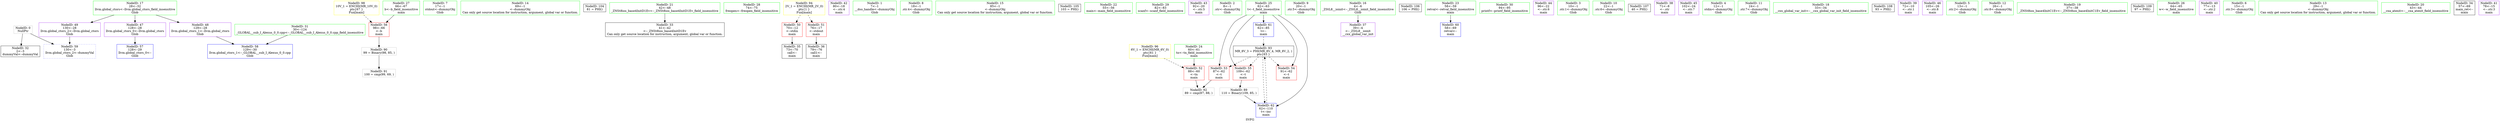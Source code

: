digraph "SVFG" {
	label="SVFG";

	Node0x55695761ad40 [shape=record,color=grey,label="{NodeID: 0\nNullPtr}"];
	Node0x55695761ad40 -> Node0x55695762c4d0[style=solid];
	Node0x55695761ad40 -> Node0x55695762ec30[style=solid];
	Node0x5569576304b0 [shape=record,color=grey,label="{NodeID: 90\n99 = Binary(98, 85, )\n}"];
	Node0x5569576304b0 -> Node0x556957630630[style=solid];
	Node0x556957629770 [shape=record,color=green,label="{NodeID: 7\n17\<--1\nstdout\<--dummyObj\nGlob }"];
	Node0x55695762b420 [shape=record,color=green,label="{NodeID: 14\n69\<--1\n\<--dummyObj\nCan only get source location for instruction, argument, global var or function.}"];
	Node0x5569574df580 [shape=record,color=black,label="{NodeID: 104\n81 = PHI()\n}"];
	Node0x55695762bac0 [shape=record,color=green,label="{NodeID: 21\n42\<--48\n_ZNSt8ios_base4InitD1Ev\<--_ZNSt8ios_base4InitD1Ev_field_insensitive\n}"];
	Node0x55695762bac0 -> Node0x55695762c5d0[style=solid];
	Node0x55695762c0d0 [shape=record,color=green,label="{NodeID: 28\n74\<--75\nfreopen\<--freopen_field_insensitive\n}"];
	Node0x55695762c7a0 [shape=record,color=black,label="{NodeID: 35\n73\<--70\ncall\<--\nmain\n}"];
	Node0x55695762cd50 [shape=record,color=purple,label="{NodeID: 42\n80\<--18\n\<--.str.4\nmain\n}"];
	Node0x55695762e380 [shape=record,color=purple,label="{NodeID: 49\n130\<--28\nllvm.global_ctors_2\<--llvm.global_ctors\nGlob }"];
	Node0x55695762e380 -> Node0x55695762ec30[style=solid];
	Node0x55695762e960 [shape=record,color=red,label="{NodeID: 56\n98\<--66\n\<--b\nmain\n}"];
	Node0x55695762e960 -> Node0x5569576304b0[style=solid];
	Node0x55695761aed0 [shape=record,color=green,label="{NodeID: 1\n7\<--1\n__dso_handle\<--dummyObj\nGlob }"];
	Node0x556957630630 [shape=record,color=grey,label="{NodeID: 91\n100 = cmp(99, 69, )\n}"];
	Node0x556957629800 [shape=record,color=green,label="{NodeID: 8\n18\<--1\n.str.4\<--dummyObj\nGlob }"];
	Node0x55695762d3f0 [shape=record,color=yellow,style=double,label="{NodeID: 98\n10V_1 = ENCHI(MR_10V_0)\npts\{67 \}\nFun[main]}"];
	Node0x55695762d3f0 -> Node0x55695762e960[style=dashed];
	Node0x55695762b4f0 [shape=record,color=green,label="{NodeID: 15\n85\<--1\n\<--dummyObj\nCan only get source location for instruction, argument, global var or function.}"];
	Node0x556957637020 [shape=record,color=black,label="{NodeID: 105\n103 = PHI()\n}"];
	Node0x55695762bbc0 [shape=record,color=green,label="{NodeID: 22\n55\<--56\nmain\<--main_field_insensitive\n}"];
	Node0x55695762c1d0 [shape=record,color=green,label="{NodeID: 29\n82\<--83\nscanf\<--scanf_field_insensitive\n}"];
	Node0x55695762c870 [shape=record,color=black,label="{NodeID: 36\n79\<--76\ncall1\<--\nmain\n}"];
	Node0x55695762ce20 [shape=record,color=purple,label="{NodeID: 43\n92\<--20\n\<--.str.5\nmain\n}"];
	Node0x55695762e480 [shape=record,color=red,label="{NodeID: 50\n70\<--12\n\<--stdin\nmain\n}"];
	Node0x55695762e480 -> Node0x55695762c7a0[style=solid];
	Node0x55695762ea30 [shape=record,color=blue,label="{NodeID: 57\n128\<--29\nllvm.global_ctors_0\<--\nGlob }"];
	Node0x55695761add0 [shape=record,color=green,label="{NodeID: 2\n8\<--1\n.str\<--dummyObj\nGlob }"];
	Node0x5569576307b0 [shape=record,color=grey,label="{NodeID: 92\n89 = cmp(87, 88, )\n}"];
	Node0x556957629890 [shape=record,color=green,label="{NodeID: 9\n20\<--1\n.str.5\<--dummyObj\nGlob }"];
	Node0x55695762b5c0 [shape=record,color=green,label="{NodeID: 16\n4\<--6\n_ZStL8__ioinit\<--_ZStL8__ioinit_field_insensitive\nGlob }"];
	Node0x55695762b5c0 -> Node0x55695762c940[style=solid];
	Node0x556957637120 [shape=record,color=black,label="{NodeID: 106\n106 = PHI()\n}"];
	Node0x55695762bcc0 [shape=record,color=green,label="{NodeID: 23\n58\<--59\nretval\<--retval_field_insensitive\nmain\n}"];
	Node0x55695762bcc0 -> Node0x55695762ed30[style=solid];
	Node0x55695762c2d0 [shape=record,color=green,label="{NodeID: 30\n94\<--95\nprintf\<--printf_field_insensitive\n}"];
	Node0x55695762c940 [shape=record,color=purple,label="{NodeID: 37\n39\<--4\n\<--_ZStL8__ioinit\n__cxx_global_var_init\n}"];
	Node0x55695762cef0 [shape=record,color=purple,label="{NodeID: 44\n96\<--22\n\<--.str.6\nmain\n}"];
	Node0x55695762e550 [shape=record,color=red,label="{NodeID: 51\n76\<--17\n\<--stdout\nmain\n}"];
	Node0x55695762e550 -> Node0x55695762c870[style=solid];
	Node0x55695762eb30 [shape=record,color=blue,label="{NodeID: 58\n129\<--30\nllvm.global_ctors_1\<--_GLOBAL__sub_I_Alexus_0_0.cpp\nGlob }"];
	Node0x556957629cc0 [shape=record,color=green,label="{NodeID: 3\n10\<--1\n.str.1\<--dummyObj\nGlob }"];
	Node0x556957632a10 [shape=record,color=black,label="{NodeID: 93\nMR_8V_3 = PHI(MR_8V_4, MR_8V_2, )\npts\{63 \}\n}"];
	Node0x556957632a10 -> Node0x55695762e6f0[style=dashed];
	Node0x556957632a10 -> Node0x55695762e7c0[style=dashed];
	Node0x556957632a10 -> Node0x55695762e890[style=dashed];
	Node0x556957632a10 -> Node0x55695762eed0[style=dashed];
	Node0x55695762b0e0 [shape=record,color=green,label="{NodeID: 10\n22\<--1\n.str.6\<--dummyObj\nGlob }"];
	Node0x55695762b6c0 [shape=record,color=green,label="{NodeID: 17\n28\<--32\nllvm.global_ctors\<--llvm.global_ctors_field_insensitive\nGlob }"];
	Node0x55695762b6c0 -> Node0x55695762d160[style=solid];
	Node0x55695762b6c0 -> Node0x55695762e280[style=solid];
	Node0x55695762b6c0 -> Node0x55695762e380[style=solid];
	Node0x556957637220 [shape=record,color=black,label="{NodeID: 107\n40 = PHI()\n}"];
	Node0x55695762bd90 [shape=record,color=green,label="{NodeID: 24\n60\<--61\ntn\<--tn_field_insensitive\nmain\n}"];
	Node0x55695762bd90 -> Node0x55695762e620[style=solid];
	Node0x55695762c3d0 [shape=record,color=green,label="{NodeID: 31\n30\<--124\n_GLOBAL__sub_I_Alexus_0_0.cpp\<--_GLOBAL__sub_I_Alexus_0_0.cpp_field_insensitive\n}"];
	Node0x55695762c3d0 -> Node0x55695762eb30[style=solid];
	Node0x55695762ca10 [shape=record,color=purple,label="{NodeID: 38\n71\<--8\n\<--.str\nmain\n}"];
	Node0x55695762cfc0 [shape=record,color=purple,label="{NodeID: 45\n102\<--24\n\<--.str.7\nmain\n}"];
	Node0x55695762e620 [shape=record,color=red,label="{NodeID: 52\n88\<--60\n\<--tn\nmain\n}"];
	Node0x55695762e620 -> Node0x5569576307b0[style=solid];
	Node0x55695762ec30 [shape=record,color=blue, style = dotted,label="{NodeID: 59\n130\<--3\nllvm.global_ctors_2\<--dummyVal\nGlob }"];
	Node0x556957629d50 [shape=record,color=green,label="{NodeID: 4\n12\<--1\nstdin\<--dummyObj\nGlob }"];
	Node0x556957632f10 [shape=record,color=yellow,style=double,label="{NodeID: 94\n2V_1 = ENCHI(MR_2V_0)\npts\{1 \}\nFun[main]}"];
	Node0x556957632f10 -> Node0x55695762e480[style=dashed];
	Node0x556957632f10 -> Node0x55695762e550[style=dashed];
	Node0x55695762b1b0 [shape=record,color=green,label="{NodeID: 11\n24\<--1\n.str.7\<--dummyObj\nGlob }"];
	Node0x55695762b7c0 [shape=record,color=green,label="{NodeID: 18\n33\<--34\n__cxx_global_var_init\<--__cxx_global_var_init_field_insensitive\n}"];
	Node0x556957637320 [shape=record,color=black,label="{NodeID: 108\n93 = PHI()\n}"];
	Node0x55695762be60 [shape=record,color=green,label="{NodeID: 25\n62\<--63\nt\<--t_field_insensitive\nmain\n}"];
	Node0x55695762be60 -> Node0x55695762e6f0[style=solid];
	Node0x55695762be60 -> Node0x55695762e7c0[style=solid];
	Node0x55695762be60 -> Node0x55695762e890[style=solid];
	Node0x55695762be60 -> Node0x55695762ee00[style=solid];
	Node0x55695762be60 -> Node0x55695762eed0[style=solid];
	Node0x55695762c4d0 [shape=record,color=black,label="{NodeID: 32\n2\<--3\ndummyVal\<--dummyVal\n}"];
	Node0x55695762cae0 [shape=record,color=purple,label="{NodeID: 39\n72\<--10\n\<--.str.1\nmain\n}"];
	Node0x55695762d090 [shape=record,color=purple,label="{NodeID: 46\n105\<--26\n\<--.str.8\nmain\n}"];
	Node0x55695762e6f0 [shape=record,color=red,label="{NodeID: 53\n87\<--62\n\<--t\nmain\n}"];
	Node0x55695762e6f0 -> Node0x5569576307b0[style=solid];
	Node0x55695762ed30 [shape=record,color=blue,label="{NodeID: 60\n58\<--69\nretval\<--\nmain\n}"];
	Node0x556957629de0 [shape=record,color=green,label="{NodeID: 5\n13\<--1\n.str.2\<--dummyObj\nGlob }"];
	Node0x55695762b280 [shape=record,color=green,label="{NodeID: 12\n26\<--1\n.str.8\<--dummyObj\nGlob }"];
	Node0x55695762b8c0 [shape=record,color=green,label="{NodeID: 19\n37\<--38\n_ZNSt8ios_base4InitC1Ev\<--_ZNSt8ios_base4InitC1Ev_field_insensitive\n}"];
	Node0x556957637420 [shape=record,color=black,label="{NodeID: 109\n97 = PHI()\n}"];
	Node0x55695762bf30 [shape=record,color=green,label="{NodeID: 26\n64\<--65\nw\<--w_field_insensitive\nmain\n}"];
	Node0x55695762c5d0 [shape=record,color=black,label="{NodeID: 33\n41\<--42\n\<--_ZNSt8ios_base4InitD1Ev\nCan only get source location for instruction, argument, global var or function.}"];
	Node0x55695762cbb0 [shape=record,color=purple,label="{NodeID: 40\n77\<--13\n\<--.str.2\nmain\n}"];
	Node0x55695762d160 [shape=record,color=purple,label="{NodeID: 47\n128\<--28\nllvm.global_ctors_0\<--llvm.global_ctors\nGlob }"];
	Node0x55695762d160 -> Node0x55695762ea30[style=solid];
	Node0x55695762e7c0 [shape=record,color=red,label="{NodeID: 54\n91\<--62\n\<--t\nmain\n}"];
	Node0x55695762ee00 [shape=record,color=blue,label="{NodeID: 61\n62\<--85\nt\<--\nmain\n}"];
	Node0x55695762ee00 -> Node0x556957632a10[style=dashed];
	Node0x556957630330 [shape=record,color=grey,label="{NodeID: 89\n110 = Binary(109, 85, )\n}"];
	Node0x556957630330 -> Node0x55695762eed0[style=solid];
	Node0x5569576296e0 [shape=record,color=green,label="{NodeID: 6\n15\<--1\n.str.3\<--dummyObj\nGlob }"];
	Node0x55695762d230 [shape=record,color=yellow,style=double,label="{NodeID: 96\n6V_1 = ENCHI(MR_6V_0)\npts\{61 \}\nFun[main]}"];
	Node0x55695762d230 -> Node0x55695762e620[style=dashed];
	Node0x55695762b350 [shape=record,color=green,label="{NodeID: 13\n29\<--1\n\<--dummyObj\nCan only get source location for instruction, argument, global var or function.}"];
	Node0x55695762b9c0 [shape=record,color=green,label="{NodeID: 20\n43\<--44\n__cxa_atexit\<--__cxa_atexit_field_insensitive\n}"];
	Node0x55695762c000 [shape=record,color=green,label="{NodeID: 27\n66\<--67\nb\<--b_field_insensitive\nmain\n}"];
	Node0x55695762c000 -> Node0x55695762e960[style=solid];
	Node0x55695762c6d0 [shape=record,color=black,label="{NodeID: 34\n57\<--69\nmain_ret\<--\nmain\n}"];
	Node0x55695762cc80 [shape=record,color=purple,label="{NodeID: 41\n78\<--15\n\<--.str.3\nmain\n}"];
	Node0x55695762e280 [shape=record,color=purple,label="{NodeID: 48\n129\<--28\nllvm.global_ctors_1\<--llvm.global_ctors\nGlob }"];
	Node0x55695762e280 -> Node0x55695762eb30[style=solid];
	Node0x55695762e890 [shape=record,color=red,label="{NodeID: 55\n109\<--62\n\<--t\nmain\n}"];
	Node0x55695762e890 -> Node0x556957630330[style=solid];
	Node0x55695762eed0 [shape=record,color=blue,label="{NodeID: 62\n62\<--110\nt\<--inc\nmain\n}"];
	Node0x55695762eed0 -> Node0x556957632a10[style=dashed];
}
